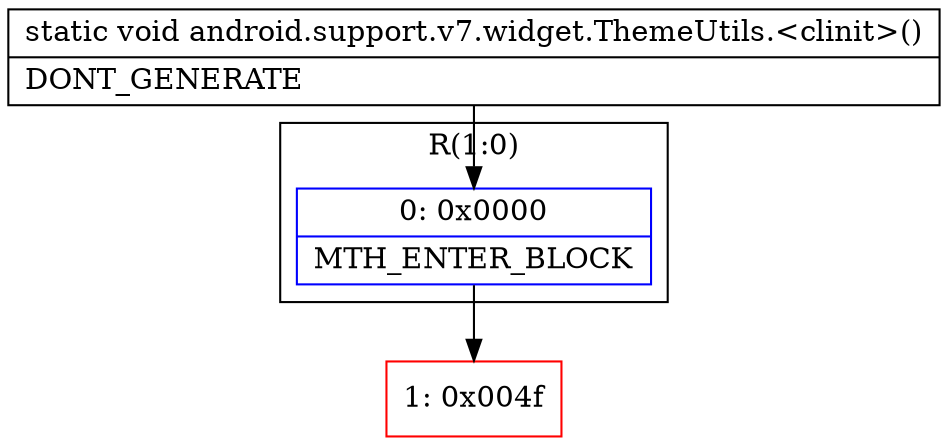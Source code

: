 digraph "CFG forandroid.support.v7.widget.ThemeUtils.\<clinit\>()V" {
subgraph cluster_Region_884210619 {
label = "R(1:0)";
node [shape=record,color=blue];
Node_0 [shape=record,label="{0\:\ 0x0000|MTH_ENTER_BLOCK\l}"];
}
Node_1 [shape=record,color=red,label="{1\:\ 0x004f}"];
MethodNode[shape=record,label="{static void android.support.v7.widget.ThemeUtils.\<clinit\>()  | DONT_GENERATE\l}"];
MethodNode -> Node_0;
Node_0 -> Node_1;
}

